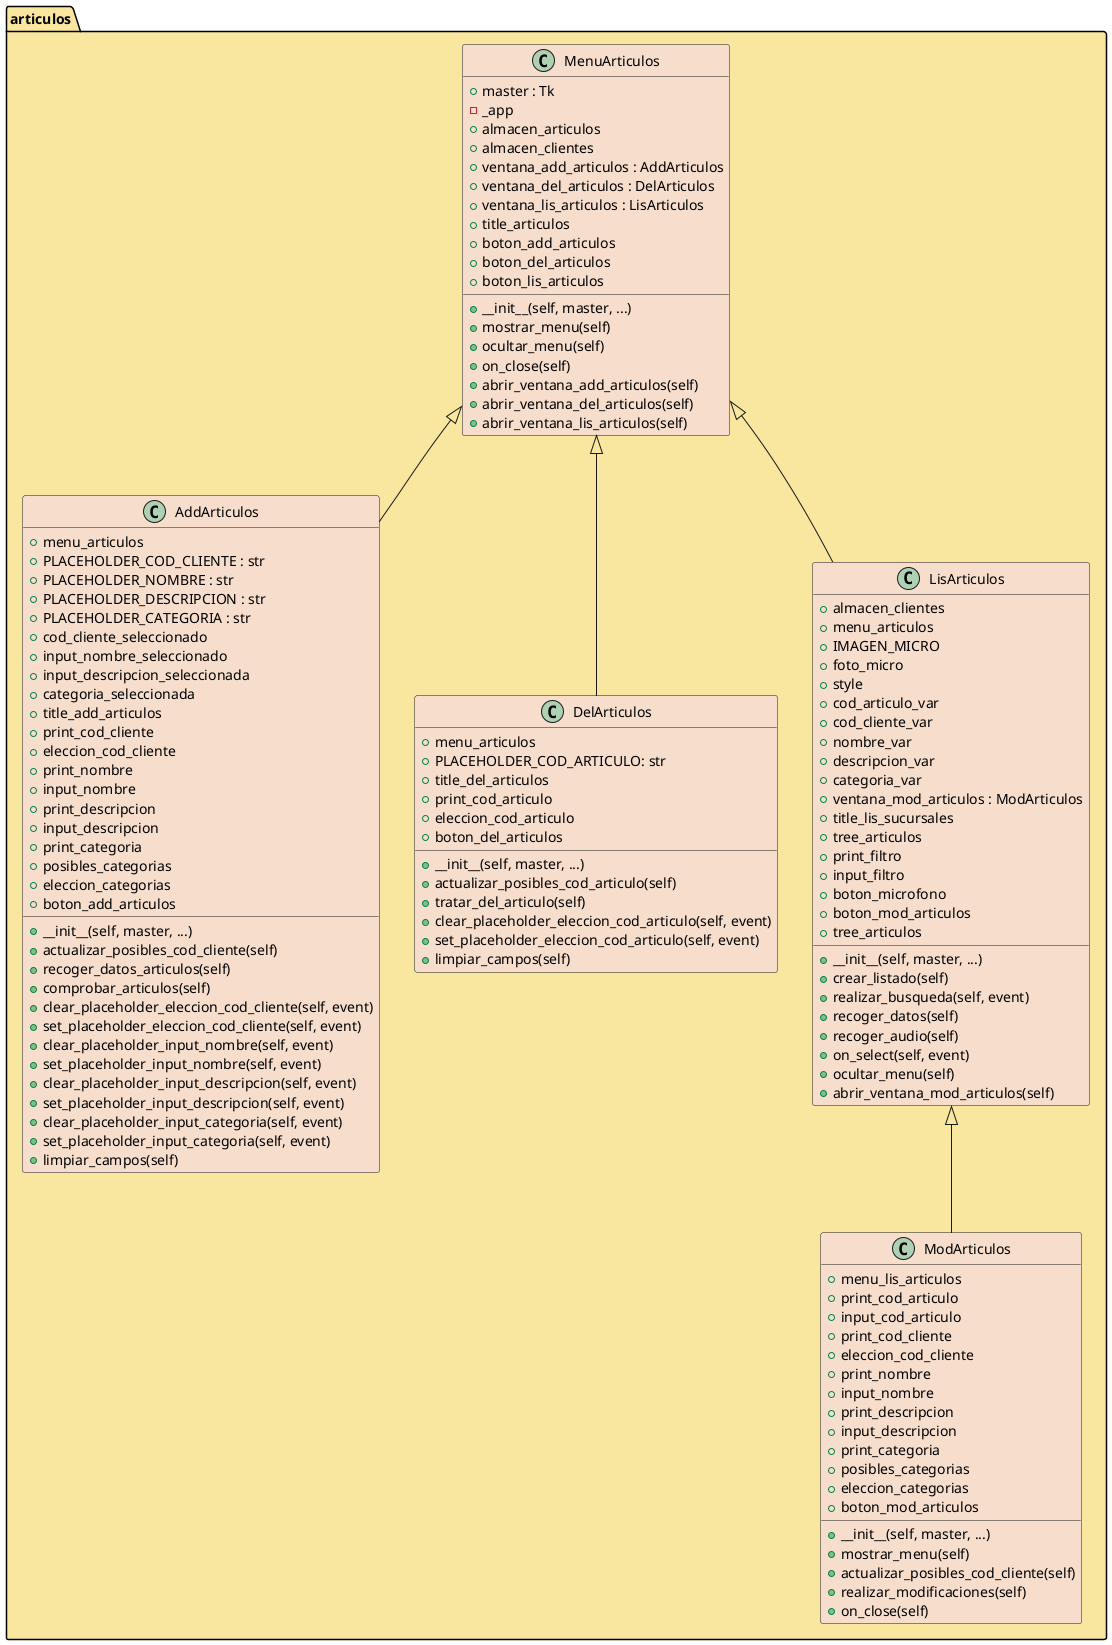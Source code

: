 @startuml articulos

package articulos <<Folder>> #F9E79F {
    MenuArticulos <|-- AddArticulos
    MenuArticulos <|-- DelArticulos
    MenuArticulos <|-- LisArticulos
    LisArticulos <|-- ModArticulos

    class MenuArticulos #F6DDCC{
        + master : Tk
        - _app
        + almacen_articulos
        + almacen_clientes
        + ventana_add_articulos : AddArticulos
        + ventana_del_articulos : DelArticulos
        + ventana_lis_articulos : LisArticulos
        + title_articulos
        + boton_add_articulos
        + boton_del_articulos
        + boton_lis_articulos
        + __init__(self, master, ...)
        + mostrar_menu(self)
        + ocultar_menu(self)
        + on_close(self)
        + abrir_ventana_add_articulos(self)
        + abrir_ventana_del_articulos(self)
        + abrir_ventana_lis_articulos(self)   
}
    class AddArticulos #F6DDCC{
        + menu_articulos
        + PLACEHOLDER_COD_CLIENTE : str
        + PLACEHOLDER_NOMBRE : str
        + PLACEHOLDER_DESCRIPCION : str
        + PLACEHOLDER_CATEGORIA : str
        + cod_cliente_seleccionado
        + input_nombre_seleccionado
        + input_descripcion_seleccionada
        + categoria_seleccionada
        + title_add_articulos
        + print_cod_cliente
        + eleccion_cod_cliente
        + print_nombre
        + input_nombre
        + print_descripcion
        + input_descripcion
        + print_categoria
        + posibles_categorias
        + eleccion_categorias
        + boton_add_articulos
        + __init__(self, master, ...)
        + actualizar_posibles_cod_cliente(self)
        + recoger_datos_articulos(self)
        + comprobar_articulos(self)
        + clear_placeholder_eleccion_cod_cliente(self, event)
        + set_placeholder_eleccion_cod_cliente(self, event)
        + clear_placeholder_input_nombre(self, event)
        + set_placeholder_input_nombre(self, event)
        + clear_placeholder_input_descripcion(self, event)
        + set_placeholder_input_descripcion(self, event)
        + clear_placeholder_input_categoria(self, event)
        + set_placeholder_input_categoria(self, event)
        + limpiar_campos(self)

}
    class DelArticulos #F6DDCC{
        + menu_articulos
        + PLACEHOLDER_COD_ARTICULO: str
        + title_del_articulos
        + print_cod_articulo
        + eleccion_cod_articulo
        + boton_del_articulos
        + __init__(self, master, ...)
        + actualizar_posibles_cod_articulo(self)
        + tratar_del_articulo(self)
        + clear_placeholder_eleccion_cod_articulo(self, event)
        + set_placeholder_eleccion_cod_articulo(self, event)
        + limpiar_campos(self)
}
    class LisArticulos #F6DDCC{
        + almacen_clientes
        + menu_articulos
        + IMAGEN_MICRO
        + foto_micro
        + style
        + cod_articulo_var
        + cod_cliente_var
        + nombre_var
        + descripcion_var
        + categoria_var
        + ventana_mod_articulos : ModArticulos
        + title_lis_sucursales
        + tree_articulos
        + print_filtro
        + input_filtro
        + boton_microfono
        + boton_mod_articulos
        + tree_articulos
        + __init__(self, master, ...)
        + crear_listado(self)
        + realizar_busqueda(self, event)
        + recoger_datos(self)
        + recoger_audio(self)
        + on_select(self, event)
        + ocultar_menu(self)
        + abrir_ventana_mod_articulos(self)
}
    class ModArticulos #F6DDCC{
        + menu_lis_articulos
        + print_cod_articulo
        + input_cod_articulo
        + print_cod_cliente
        + eleccion_cod_cliente
        + print_nombre
        + input_nombre
        + print_descripcion
        + input_descripcion
        + print_categoria
        + posibles_categorias
        + eleccion_categorias
        + boton_mod_articulos
        + __init__(self, master, ...)
        + mostrar_menu(self)
        + actualizar_posibles_cod_cliente(self)
        + realizar_modificaciones(self)
        + on_close(self)
    }
}
@enduml

